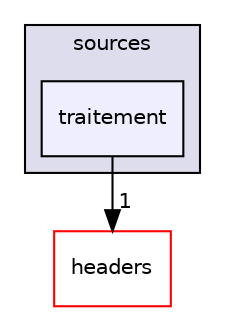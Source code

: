 digraph "sources/traitement" {
  compound=true
  node [ fontsize="10", fontname="Helvetica"];
  edge [ labelfontsize="10", labelfontname="Helvetica"];
  subgraph clusterdir_08d237fc27d4ecd563f71c5d52f2fecc {
    graph [ bgcolor="#ddddee", pencolor="black", label="sources" fontname="Helvetica", fontsize="10", URL="dir_08d237fc27d4ecd563f71c5d52f2fecc.html"]
  dir_0d11bb6c21e330acd532003853662301 [shape=box, label="traitement", style="filled", fillcolor="#eeeeff", pencolor="black", URL="dir_0d11bb6c21e330acd532003853662301.html"];
  }
  dir_7f57b1e41c5acd0e859ae5f3a2b075a9 [shape=box label="headers" fillcolor="white" style="filled" color="red" URL="dir_7f57b1e41c5acd0e859ae5f3a2b075a9.html"];
  dir_0d11bb6c21e330acd532003853662301->dir_7f57b1e41c5acd0e859ae5f3a2b075a9 [headlabel="1", labeldistance=1.5 headhref="dir_000007_000000.html"];
}
